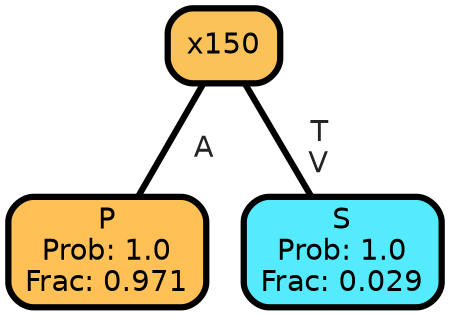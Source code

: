 graph Tree {
node [shape=box, style="filled, rounded",color="black",penwidth="3",fontcolor="black",                 fontname=helvetica] ;
graph [ranksep="0 equally", splines=straight,                 bgcolor=transparent, dpi=200] ;
edge [fontname=helvetica, fontweight=bold,fontcolor=grey14,color=black] ;
0 [label="P
Prob: 1.0
Frac: 0.971", fillcolor="#ffc155"] ;
1 [label="x150", fillcolor="#fac259"] ;
2 [label="S
Prob: 1.0
Frac: 0.029", fillcolor="#55ebff"] ;
1 -- 0 [label=" A",penwidth=3] ;
1 -- 2 [label=" T\n V",penwidth=3] ;
{rank = same;}}